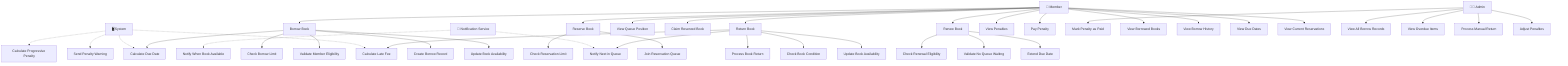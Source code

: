 graph TD
    Member["👤 Member"]
    Admin["👨‍💼 Admin"]
    System["🖥️ System"]
    NotificationService["📧 Notification Service"]
    
    %% Borrowing Process
    BorrowBook["Borrow Book"]
    CheckBorrowLimit["Check Borrow Limit"]
    ValidateEligibility["Validate Member Eligibility"]
    CalculateDueDate["Calculate Due Date"]
    CreateBorrowRecord["Create Borrow Record"]
    UpdateBookAvailability["Update Book Availability"]
    
    %% Reservation Process
    ReserveBook["Reserve Book"]
    JoinReservationQueue["Join Reservation Queue"]
    CheckReservationLimit["Check Reservation Limit"]
    ViewQueuePosition["View Queue Position"]
    NotifyBookAvailable["Notify When Book Available"]
    ClaimReservedBook["Claim Reserved Book"]
    
    %% Return Process
    ReturnBook["Return Book"]
    ProcessReturn["Process Book Return"]
    CheckReturnCondition["Check Book Condition"]
    CalculateLateFee["Calculate Late Fee"]
    UpdateAvailability["Update Book Availability"]
    NotifyNextInQueue["Notify Next in Queue"]
    
    %% Renewal Process
    RenewBook["Renew Book"]
    CheckRenewalEligibility["Check Renewal Eligibility"]
    ValidateNoQueue["Validate No Queue Waiting"]
    ExtendDueDate["Extend Due Date"]
    
    %% Penalty Management
    ViewPenalties["View Penalties"]
    CalculatePenalty["Calculate Progressive Penalty"]
    PayPenalty["Pay Penalty"]
    MarkPenaltyPaid["Mark Penalty as Paid"]
    SendPenaltyWarning["Send Penalty Warning"]
    
    %% Member Dashboard
    ViewBorrowedBooks["View Borrowed Books"]
    ViewBorrowHistory["View Borrow History"]
    ViewDueDates["View Due Dates"]
    ViewReservations["View Current Reservations"]
    
    %% Admin Oversight
    ViewAllBorrows["View All Borrow Records"]
    ViewOverdueItems["View Overdue Items"]
    ManualReturn["Process Manual Return"]
    AdjustPenalties["Adjust Penalties"]
    
    %% Member Use Cases
    Member --> BorrowBook
    Member --> ReserveBook
    Member --> ReturnBook
    Member --> RenewBook
    Member --> ViewBorrowedBooks
    Member --> ViewBorrowHistory
    Member --> ViewDueDates
    Member --> ViewReservations
    Member --> ViewQueuePosition
    Member --> ClaimReservedBook
    Member --> ViewPenalties
    Member --> PayPenalty
    
    %% Admin Use Cases
    Admin --> ViewAllBorrows
    Admin --> ViewOverdueItems
    Admin --> ManualReturn
    Admin --> AdjustPenalties
    Admin --> MarkPenaltyPaid
    
    %% Borrow Process Flow
    BorrowBook --> CheckBorrowLimit
    BorrowBook --> ValidateEligibility
    BorrowBook --> CalculateDueDate
    BorrowBook --> CreateBorrowRecord
    BorrowBook --> UpdateBookAvailability
    
    %% Reservation Process Flow
    ReserveBook --> CheckReservationLimit
    ReserveBook --> JoinReservationQueue
    
    %% Return Process Flow
    ReturnBook --> ProcessReturn
    ReturnBook --> CheckReturnCondition
    ReturnBook --> CalculateLateFee
    ReturnBook --> UpdateAvailability
    ReturnBook --> NotifyNextInQueue
    
    %% Renewal Process Flow
    RenewBook --> CheckRenewalEligibility
    RenewBook --> ValidateNoQueue
    RenewBook --> ExtendDueDate
    
    %% System Dependencies
    System -.-> CalculateDueDate
    System -.-> CalculateLateFee
    System -.-> CalculatePenalty
    System -.-> SendPenaltyWarning
    NotificationService -.-> NotifyBookAvailable
    NotificationService -.-> NotifyNextInQueue